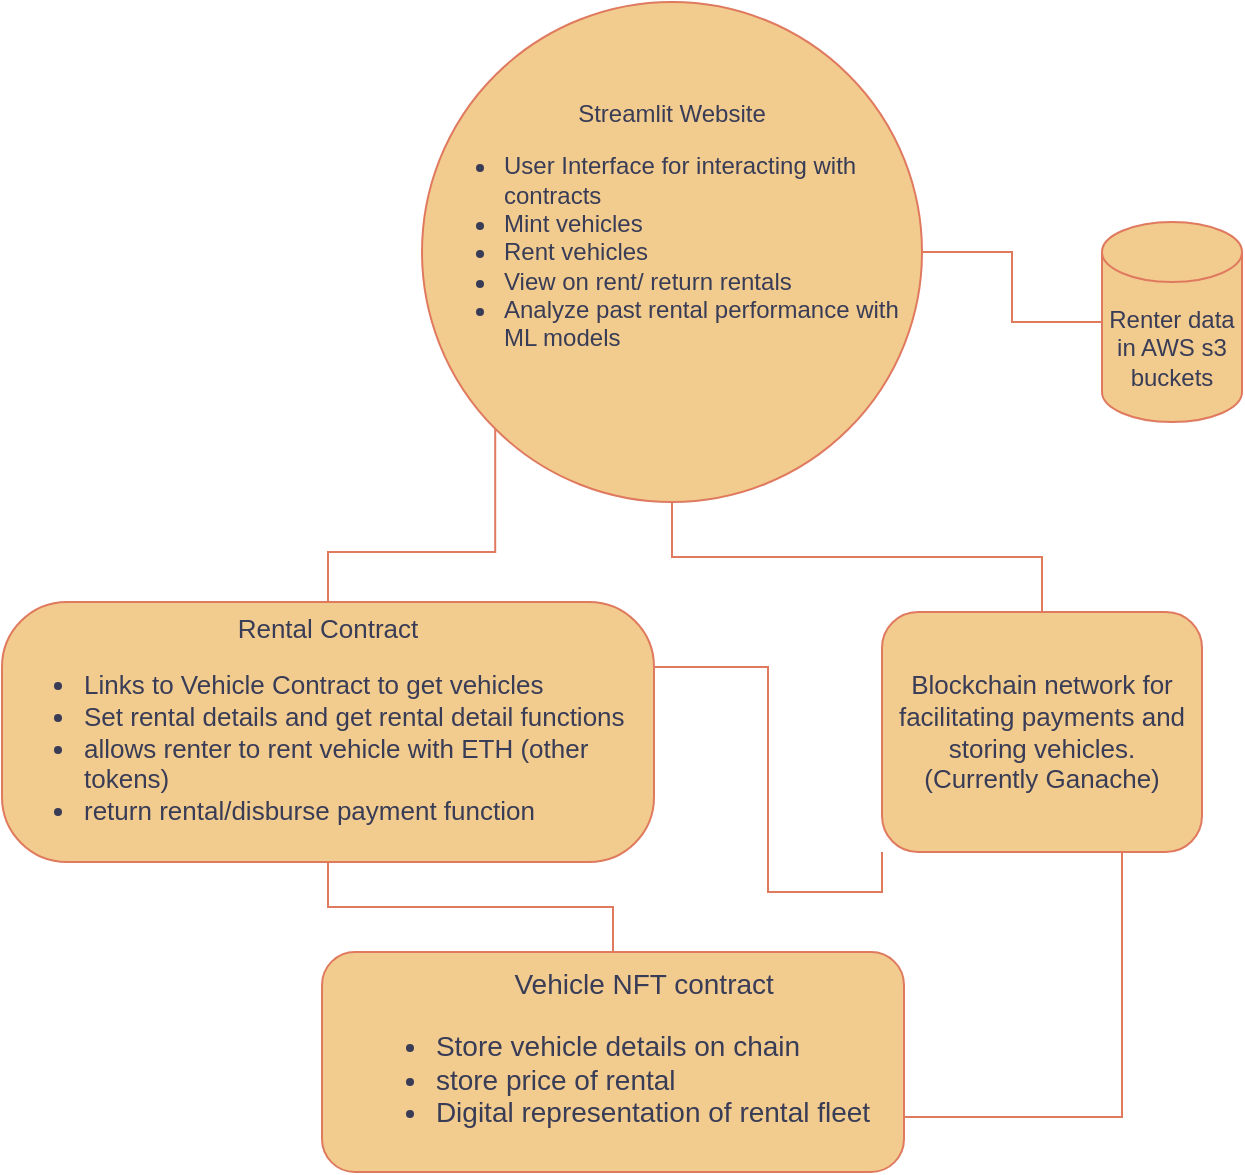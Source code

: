 <mxfile version="21.0.6" type="device"><diagram id="C5RBs43oDa-KdzZeNtuy" name="Page-1"><mxGraphModel dx="1434" dy="800" grid="1" gridSize="10" guides="1" tooltips="1" connect="1" arrows="1" fold="1" page="1" pageScale="1" pageWidth="827" pageHeight="1169" math="0" shadow="0"><root><mxCell id="WIyWlLk6GJQsqaUBKTNV-0"/><mxCell id="WIyWlLk6GJQsqaUBKTNV-1" parent="WIyWlLk6GJQsqaUBKTNV-0"/><mxCell id="WIyWlLk6GJQsqaUBKTNV-3" value="&lt;div style=&quot;font-size: 14px;&quot;&gt;&lt;span style=&quot;background-color: initial;&quot;&gt;&lt;font style=&quot;font-size: 14px;&quot;&gt;&lt;span style=&quot;white-space: pre;&quot;&gt;&#9;&lt;/span&gt;Vehicle NFT contract&lt;/font&gt;&lt;/span&gt;&lt;/div&gt;&lt;div style=&quot;font-size: 14px;&quot;&gt;&lt;ul style=&quot;&quot;&gt;&lt;li style=&quot;text-align: left;&quot;&gt;&lt;font style=&quot;font-size: 14px;&quot;&gt;&lt;span style=&quot;background-color: initial;&quot;&gt;Store vehicle details on chai&lt;/span&gt;n&lt;/font&gt;&lt;/li&gt;&lt;li style=&quot;text-align: left;&quot;&gt;&lt;font style=&quot;font-size: 14px;&quot;&gt;store price of rental&lt;/font&gt;&lt;/li&gt;&lt;li style=&quot;text-align: left;&quot;&gt;&lt;font style=&quot;font-size: 14px;&quot;&gt;Digital representation of rental fleet&lt;/font&gt;&lt;/li&gt;&lt;/ul&gt;&lt;/div&gt;" style="rounded=1;whiteSpace=wrap;html=1;fontSize=12;glass=0;strokeWidth=1;shadow=0;direction=west;labelBackgroundColor=none;fillColor=#F2CC8F;strokeColor=#E07A5F;fontColor=#393C56;align=center;" parent="WIyWlLk6GJQsqaUBKTNV-1" vertex="1"><mxGeometry x="210" y="585" width="291" height="110" as="geometry"/></mxCell><mxCell id="dOGmI6WhOwi1D0oeQ40q-3" value="" style="rounded=0;html=1;jettySize=auto;orthogonalLoop=1;fontSize=11;endArrow=none;endFill=0;endSize=8;strokeWidth=1;shadow=0;labelBackgroundColor=none;edgeStyle=orthogonalEdgeStyle;strokeColor=#E07A5F;fontColor=default;startArrow=none;startFill=0;" edge="1" parent="WIyWlLk6GJQsqaUBKTNV-1" source="WIyWlLk6GJQsqaUBKTNV-3" target="dOGmI6WhOwi1D0oeQ40q-1"><mxGeometry relative="1" as="geometry"><mxPoint x="220" y="565" as="sourcePoint"/><mxPoint x="220" y="250" as="targetPoint"/></mxGeometry></mxCell><mxCell id="dOGmI6WhOwi1D0oeQ40q-21" style="edgeStyle=orthogonalEdgeStyle;rounded=0;orthogonalLoop=1;jettySize=auto;html=1;exitX=1;exitY=0.25;exitDx=0;exitDy=0;entryX=0;entryY=1;entryDx=0;entryDy=0;strokeColor=#E07A5F;fontColor=#393C56;fillColor=#F2CC8F;startArrow=none;startFill=0;endArrow=none;endFill=0;" edge="1" parent="WIyWlLk6GJQsqaUBKTNV-1" source="dOGmI6WhOwi1D0oeQ40q-1" target="dOGmI6WhOwi1D0oeQ40q-12"><mxGeometry relative="1" as="geometry"/></mxCell><mxCell id="dOGmI6WhOwi1D0oeQ40q-23" style="edgeStyle=orthogonalEdgeStyle;rounded=0;orthogonalLoop=1;jettySize=auto;html=1;exitX=0.5;exitY=0;exitDx=0;exitDy=0;entryX=0;entryY=1;entryDx=0;entryDy=0;strokeColor=#E07A5F;fontColor=#393C56;fillColor=#F2CC8F;startArrow=none;startFill=0;endArrow=none;endFill=0;" edge="1" parent="WIyWlLk6GJQsqaUBKTNV-1" source="dOGmI6WhOwi1D0oeQ40q-1" target="dOGmI6WhOwi1D0oeQ40q-4"><mxGeometry relative="1" as="geometry"/></mxCell><mxCell id="dOGmI6WhOwi1D0oeQ40q-1" value="&lt;font style=&quot;font-size: 13px;&quot;&gt;Rental Contract&lt;br&gt;&lt;/font&gt;&lt;ul style=&quot;font-size: 13px;&quot;&gt;&lt;li style=&quot;text-align: left;&quot;&gt;&lt;font style=&quot;font-size: 13px;&quot;&gt;Links to Vehicle Contract to get vehicles&lt;/font&gt;&lt;/li&gt;&lt;li style=&quot;text-align: left;&quot;&gt;&lt;font style=&quot;font-size: 13px;&quot;&gt;Set rental details and get rental detail functions&lt;/font&gt;&lt;/li&gt;&lt;li style=&quot;text-align: left;&quot;&gt;&lt;font style=&quot;font-size: 13px;&quot;&gt;allows renter to rent vehicle with ETH (other tokens)&lt;/font&gt;&lt;/li&gt;&lt;li style=&quot;text-align: left;&quot;&gt;&lt;font style=&quot;font-size: 13px;&quot;&gt;return rental/disburse payment function&lt;/font&gt;&lt;/li&gt;&lt;/ul&gt;" style="rounded=1;whiteSpace=wrap;html=1;arcSize=25;labelBackgroundColor=none;fillColor=#F2CC8F;strokeColor=#E07A5F;fontColor=#393C56;" vertex="1" parent="WIyWlLk6GJQsqaUBKTNV-1"><mxGeometry x="50" y="410" width="326" height="130" as="geometry"/></mxCell><mxCell id="dOGmI6WhOwi1D0oeQ40q-13" value="" style="edgeStyle=orthogonalEdgeStyle;rounded=0;orthogonalLoop=1;jettySize=auto;html=1;strokeColor=#E07A5F;labelBackgroundColor=none;fontColor=default;startArrow=none;startFill=0;endArrow=none;endFill=0;" edge="1" parent="WIyWlLk6GJQsqaUBKTNV-1" source="dOGmI6WhOwi1D0oeQ40q-4" target="dOGmI6WhOwi1D0oeQ40q-12"><mxGeometry relative="1" as="geometry"/></mxCell><mxCell id="dOGmI6WhOwi1D0oeQ40q-4" value="Streamlit Website&lt;br&gt;&lt;ul&gt;&lt;li style=&quot;text-align: left;&quot;&gt;User Interface for interacting with contracts&lt;/li&gt;&lt;li style=&quot;text-align: left;&quot;&gt;Mint vehicles&lt;/li&gt;&lt;li style=&quot;text-align: left;&quot;&gt;Rent vehicles&lt;/li&gt;&lt;li style=&quot;text-align: left;&quot;&gt;View on rent/ return rentals&lt;/li&gt;&lt;li style=&quot;text-align: left;&quot;&gt;Analyze past rental performance with ML models&lt;/li&gt;&lt;div style=&quot;text-align: left;&quot;&gt;&lt;br&gt;&lt;/div&gt;&lt;/ul&gt;" style="ellipse;whiteSpace=wrap;html=1;aspect=fixed;labelBackgroundColor=none;fillColor=#F2CC8F;strokeColor=#E07A5F;fontColor=#393C56;" vertex="1" parent="WIyWlLk6GJQsqaUBKTNV-1"><mxGeometry x="260" y="110" width="250" height="250" as="geometry"/></mxCell><mxCell id="dOGmI6WhOwi1D0oeQ40q-11" style="edgeStyle=orthogonalEdgeStyle;rounded=0;orthogonalLoop=1;jettySize=auto;html=1;labelBackgroundColor=none;strokeColor=#E07A5F;fontColor=default;endArrow=none;endFill=0;startArrow=none;startFill=0;" edge="1" parent="WIyWlLk6GJQsqaUBKTNV-1" source="dOGmI6WhOwi1D0oeQ40q-4" target="dOGmI6WhOwi1D0oeQ40q-10"><mxGeometry relative="1" as="geometry"><mxPoint x="150" y="210" as="sourcePoint"/></mxGeometry></mxCell><mxCell id="dOGmI6WhOwi1D0oeQ40q-10" value="Renter data in AWS s3 buckets" style="shape=cylinder3;whiteSpace=wrap;html=1;boundedLbl=1;backgroundOutline=1;size=15;labelBackgroundColor=none;fillColor=#F2CC8F;strokeColor=#E07A5F;fontColor=#393C56;" vertex="1" parent="WIyWlLk6GJQsqaUBKTNV-1"><mxGeometry x="600" y="220" width="70" height="100" as="geometry"/></mxCell><mxCell id="dOGmI6WhOwi1D0oeQ40q-22" style="edgeStyle=orthogonalEdgeStyle;rounded=0;orthogonalLoop=1;jettySize=auto;html=1;exitX=0.75;exitY=1;exitDx=0;exitDy=0;entryX=0;entryY=0.25;entryDx=0;entryDy=0;strokeColor=#E07A5F;fontColor=#393C56;fillColor=#F2CC8F;startArrow=none;startFill=0;endArrow=none;endFill=0;" edge="1" parent="WIyWlLk6GJQsqaUBKTNV-1" source="dOGmI6WhOwi1D0oeQ40q-12" target="WIyWlLk6GJQsqaUBKTNV-3"><mxGeometry relative="1" as="geometry"/></mxCell><mxCell id="dOGmI6WhOwi1D0oeQ40q-12" value="&lt;font style=&quot;font-size: 13px;&quot;&gt;Blockchain network for facilitating payments and storing vehicles.&lt;br&gt;(Currently Ganache)&lt;br&gt;&lt;/font&gt;" style="rounded=1;whiteSpace=wrap;html=1;strokeColor=#E07A5F;fontColor=#393C56;fillColor=#F2CC8F;labelBackgroundColor=none;" vertex="1" parent="WIyWlLk6GJQsqaUBKTNV-1"><mxGeometry x="490" y="415" width="160" height="120" as="geometry"/></mxCell></root></mxGraphModel></diagram></mxfile>